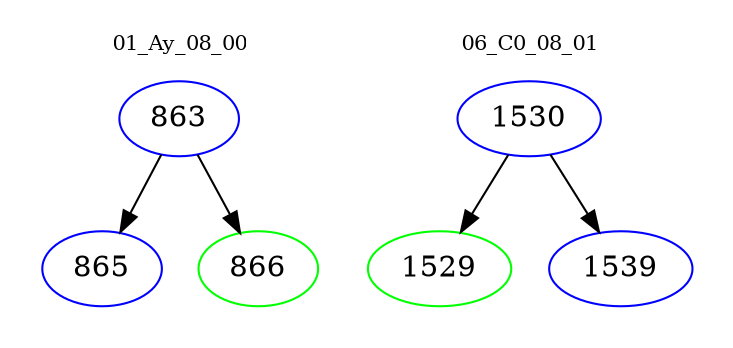 digraph{
subgraph cluster_0 {
color = white
label = "01_Ay_08_00";
fontsize=10;
T0_863 [label="863", color="blue"]
T0_863 -> T0_865 [color="black"]
T0_865 [label="865", color="blue"]
T0_863 -> T0_866 [color="black"]
T0_866 [label="866", color="green"]
}
subgraph cluster_1 {
color = white
label = "06_C0_08_01";
fontsize=10;
T1_1530 [label="1530", color="blue"]
T1_1530 -> T1_1529 [color="black"]
T1_1529 [label="1529", color="green"]
T1_1530 -> T1_1539 [color="black"]
T1_1539 [label="1539", color="blue"]
}
}
